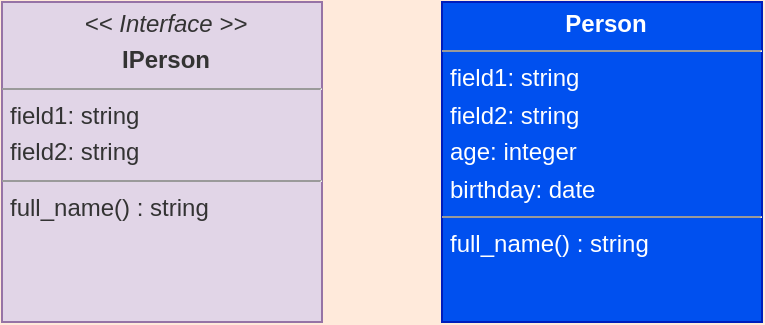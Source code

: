 <mxfile>
  <diagram id="BCq" name="Style-Plain">
    <mxGraphModel dx="0" dy="0" background="#FFEADB" grid="0" gridSize="10" guides="1" tooltips="1" connect="1" arrows="1" fold="1" page="1" pageScale="1" pageWidth="1169" pageHeight="827" math="0" shadow="0">
      <root>
        <mxCell id="page_root_BCq" parent="BCq"/>
        <mxCell id="node_root_BCq" parent="page_root_BCq"/>
        <mxCell id="BCq-2" value="&lt;p style=&quot;margin:0px;margin-left:4px;margin-top:4px;text-align:center&quot;&gt;&lt;i&gt;&amp;lt;&amp;lt; Interface &amp;gt;&amp;gt;&lt;/i&gt;&lt;/p&gt;&lt;p style=&quot;margin:0px;margin-left:4px;margin-top:4px;text-align:center&quot;&gt;&lt;b&gt;IPerson&lt;/b&gt;&lt;/p&gt;&lt;hr size=&quot;1&quot;/&gt;&lt;p style=&quot;margin:0px;margin-left:4px;margin-top:4px&quot;&gt;field1: string&lt;/p&gt;&lt;p style=&quot;margin:0px;margin-left:4px;margin-top:4px&quot;&gt;field2: string&lt;/p&gt;&lt;hr size=&quot;1&quot;/&gt;&lt;p style=&quot;margin:0px;margin-left:4px;margin-top:4px&quot;&gt;full_name() : string&lt;/p&gt;" style="whiteSpace=wrap;html=1;rounded=0;fillColor=#e1d5e7;strokeColor=#9673a6;fontColor=#333333;align=left;overflow=fill;fontSize=12;fontFamily=Helvetica" vertex="1" parent="node_root_BCq">
          <mxGeometry x="30" y="30" width="160" height="160" as="geometry"/>
        </mxCell>
        <mxCell id="BCq-3" value="&lt;p style=&quot;margin:0px;margin-left:4px;margin-top:4px;text-align:center&quot;&gt;&lt;b&gt;Person&lt;/b&gt;&lt;/p&gt;&lt;hr size=&quot;1&quot;/&gt;&lt;p style=&quot;margin:0px;margin-left:4px;margin-top:4px&quot;&gt;field1: string&lt;/p&gt;&lt;p style=&quot;margin:0px;margin-left:4px;margin-top:4px&quot;&gt;field2: string&lt;/p&gt;&lt;p style=&quot;margin:0px;margin-left:4px;margin-top:4px&quot;&gt;age: integer&lt;/p&gt;&lt;p style=&quot;margin:0px;margin-left:4px;margin-top:4px&quot;&gt;birthday: date&lt;/p&gt;&lt;hr size=&quot;1&quot;/&gt;&lt;p style=&quot;margin:0px;margin-left:4px;margin-top:4px&quot;&gt;full_name() : string&lt;/p&gt;" style="whiteSpace=wrap;html=1;rounded=0;fillColor=#0050ef;strokeColor=#001DBC;fontColor=#ffffff;align=left;overflow=fill;fontSize=12;fontFamily=Helvetica" vertex="1" parent="node_root_BCq">
          <mxGeometry x="250" y="30" width="160" height="160" as="geometry"/>
        </mxCell>
      </root>
    </mxGraphModel>
  </diagram>
</mxfile>